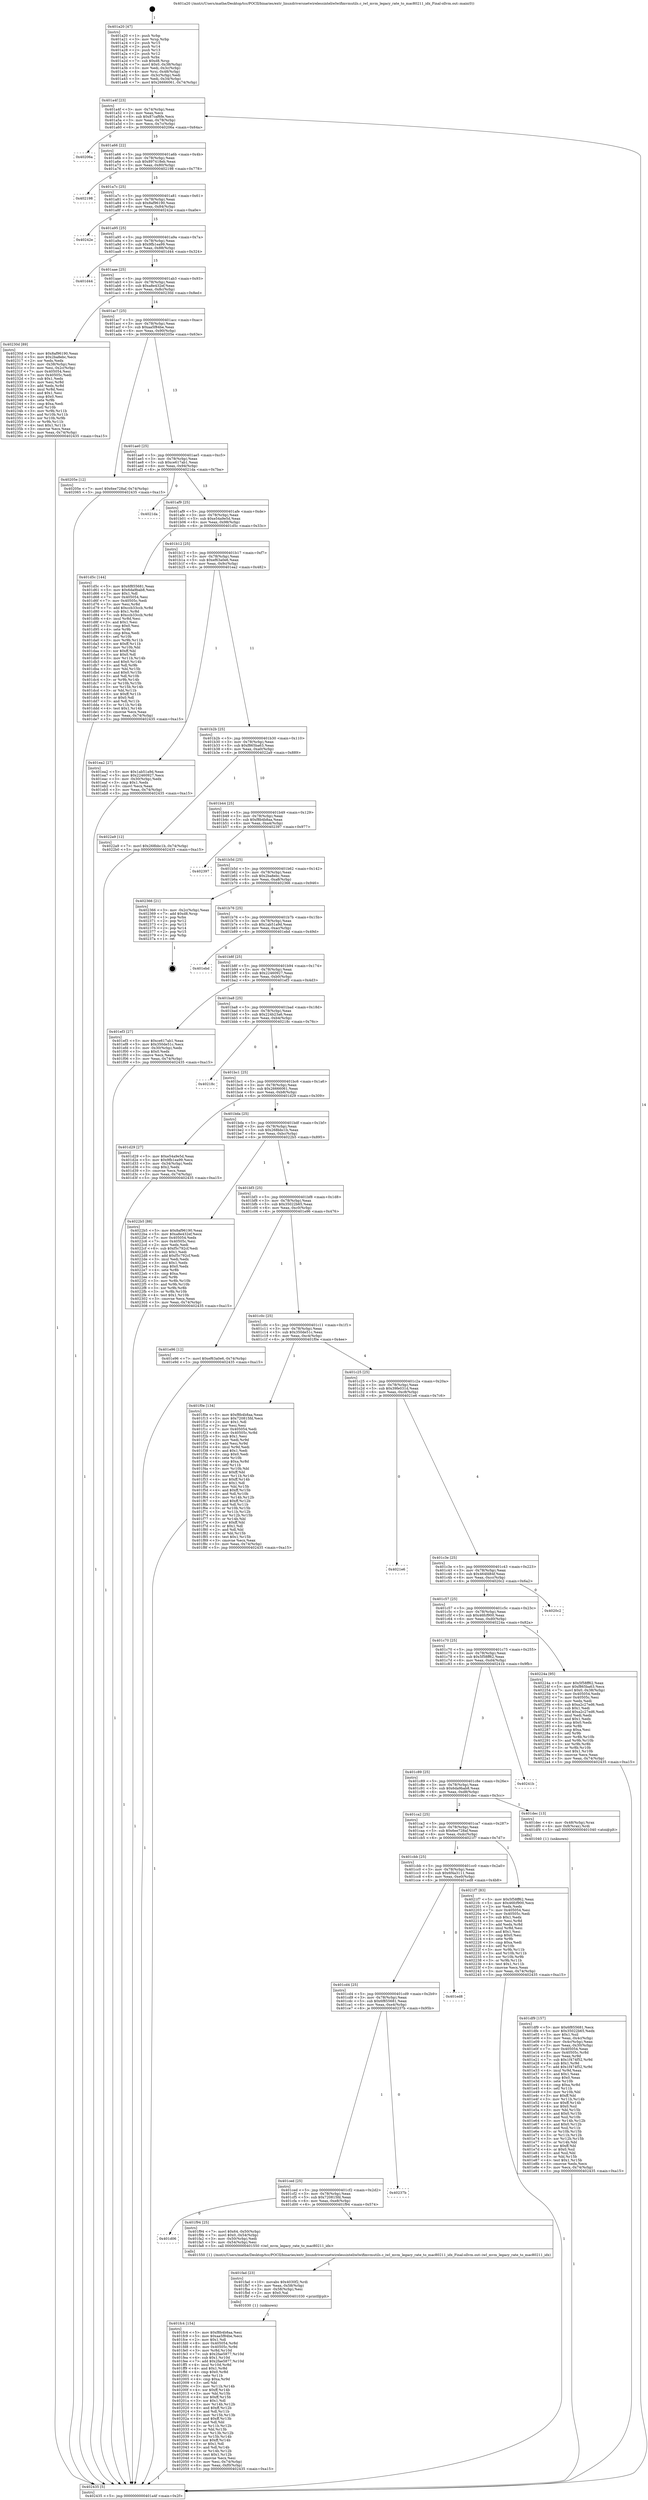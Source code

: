 digraph "0x401a20" {
  label = "0x401a20 (/mnt/c/Users/mathe/Desktop/tcc/POCII/binaries/extr_linuxdriversnetwirelessinteliwlwifimvmutils.c_iwl_mvm_legacy_rate_to_mac80211_idx_Final-ollvm.out::main(0))"
  labelloc = "t"
  node[shape=record]

  Entry [label="",width=0.3,height=0.3,shape=circle,fillcolor=black,style=filled]
  "0x401a4f" [label="{
     0x401a4f [23]\l
     | [instrs]\l
     &nbsp;&nbsp;0x401a4f \<+3\>: mov -0x74(%rbp),%eax\l
     &nbsp;&nbsp;0x401a52 \<+2\>: mov %eax,%ecx\l
     &nbsp;&nbsp;0x401a54 \<+6\>: sub $0x87caf6fe,%ecx\l
     &nbsp;&nbsp;0x401a5a \<+3\>: mov %eax,-0x78(%rbp)\l
     &nbsp;&nbsp;0x401a5d \<+3\>: mov %ecx,-0x7c(%rbp)\l
     &nbsp;&nbsp;0x401a60 \<+6\>: je 000000000040206a \<main+0x64a\>\l
  }"]
  "0x40206a" [label="{
     0x40206a\l
  }", style=dashed]
  "0x401a66" [label="{
     0x401a66 [22]\l
     | [instrs]\l
     &nbsp;&nbsp;0x401a66 \<+5\>: jmp 0000000000401a6b \<main+0x4b\>\l
     &nbsp;&nbsp;0x401a6b \<+3\>: mov -0x78(%rbp),%eax\l
     &nbsp;&nbsp;0x401a6e \<+5\>: sub $0x897418eb,%eax\l
     &nbsp;&nbsp;0x401a73 \<+3\>: mov %eax,-0x80(%rbp)\l
     &nbsp;&nbsp;0x401a76 \<+6\>: je 0000000000402198 \<main+0x778\>\l
  }"]
  Exit [label="",width=0.3,height=0.3,shape=circle,fillcolor=black,style=filled,peripheries=2]
  "0x402198" [label="{
     0x402198\l
  }", style=dashed]
  "0x401a7c" [label="{
     0x401a7c [25]\l
     | [instrs]\l
     &nbsp;&nbsp;0x401a7c \<+5\>: jmp 0000000000401a81 \<main+0x61\>\l
     &nbsp;&nbsp;0x401a81 \<+3\>: mov -0x78(%rbp),%eax\l
     &nbsp;&nbsp;0x401a84 \<+5\>: sub $0x8af96190,%eax\l
     &nbsp;&nbsp;0x401a89 \<+6\>: mov %eax,-0x84(%rbp)\l
     &nbsp;&nbsp;0x401a8f \<+6\>: je 000000000040242e \<main+0xa0e\>\l
  }"]
  "0x401fc4" [label="{
     0x401fc4 [154]\l
     | [instrs]\l
     &nbsp;&nbsp;0x401fc4 \<+5\>: mov $0xf8b4b8aa,%esi\l
     &nbsp;&nbsp;0x401fc9 \<+5\>: mov $0xaa5f84be,%ecx\l
     &nbsp;&nbsp;0x401fce \<+2\>: mov $0x1,%dl\l
     &nbsp;&nbsp;0x401fd0 \<+8\>: mov 0x405054,%r8d\l
     &nbsp;&nbsp;0x401fd8 \<+8\>: mov 0x40505c,%r9d\l
     &nbsp;&nbsp;0x401fe0 \<+3\>: mov %r8d,%r10d\l
     &nbsp;&nbsp;0x401fe3 \<+7\>: sub $0x2fae5877,%r10d\l
     &nbsp;&nbsp;0x401fea \<+4\>: sub $0x1,%r10d\l
     &nbsp;&nbsp;0x401fee \<+7\>: add $0x2fae5877,%r10d\l
     &nbsp;&nbsp;0x401ff5 \<+4\>: imul %r10d,%r8d\l
     &nbsp;&nbsp;0x401ff9 \<+4\>: and $0x1,%r8d\l
     &nbsp;&nbsp;0x401ffd \<+4\>: cmp $0x0,%r8d\l
     &nbsp;&nbsp;0x402001 \<+4\>: sete %r11b\l
     &nbsp;&nbsp;0x402005 \<+4\>: cmp $0xa,%r9d\l
     &nbsp;&nbsp;0x402009 \<+3\>: setl %bl\l
     &nbsp;&nbsp;0x40200c \<+3\>: mov %r11b,%r14b\l
     &nbsp;&nbsp;0x40200f \<+4\>: xor $0xff,%r14b\l
     &nbsp;&nbsp;0x402013 \<+3\>: mov %bl,%r15b\l
     &nbsp;&nbsp;0x402016 \<+4\>: xor $0xff,%r15b\l
     &nbsp;&nbsp;0x40201a \<+3\>: xor $0x1,%dl\l
     &nbsp;&nbsp;0x40201d \<+3\>: mov %r14b,%r12b\l
     &nbsp;&nbsp;0x402020 \<+4\>: and $0xff,%r12b\l
     &nbsp;&nbsp;0x402024 \<+3\>: and %dl,%r11b\l
     &nbsp;&nbsp;0x402027 \<+3\>: mov %r15b,%r13b\l
     &nbsp;&nbsp;0x40202a \<+4\>: and $0xff,%r13b\l
     &nbsp;&nbsp;0x40202e \<+2\>: and %dl,%bl\l
     &nbsp;&nbsp;0x402030 \<+3\>: or %r11b,%r12b\l
     &nbsp;&nbsp;0x402033 \<+3\>: or %bl,%r13b\l
     &nbsp;&nbsp;0x402036 \<+3\>: xor %r13b,%r12b\l
     &nbsp;&nbsp;0x402039 \<+3\>: or %r15b,%r14b\l
     &nbsp;&nbsp;0x40203c \<+4\>: xor $0xff,%r14b\l
     &nbsp;&nbsp;0x402040 \<+3\>: or $0x1,%dl\l
     &nbsp;&nbsp;0x402043 \<+3\>: and %dl,%r14b\l
     &nbsp;&nbsp;0x402046 \<+3\>: or %r14b,%r12b\l
     &nbsp;&nbsp;0x402049 \<+4\>: test $0x1,%r12b\l
     &nbsp;&nbsp;0x40204d \<+3\>: cmovne %ecx,%esi\l
     &nbsp;&nbsp;0x402050 \<+3\>: mov %esi,-0x74(%rbp)\l
     &nbsp;&nbsp;0x402053 \<+6\>: mov %eax,-0xf0(%rbp)\l
     &nbsp;&nbsp;0x402059 \<+5\>: jmp 0000000000402435 \<main+0xa15\>\l
  }"]
  "0x40242e" [label="{
     0x40242e\l
  }", style=dashed]
  "0x401a95" [label="{
     0x401a95 [25]\l
     | [instrs]\l
     &nbsp;&nbsp;0x401a95 \<+5\>: jmp 0000000000401a9a \<main+0x7a\>\l
     &nbsp;&nbsp;0x401a9a \<+3\>: mov -0x78(%rbp),%eax\l
     &nbsp;&nbsp;0x401a9d \<+5\>: sub $0x9fb1ea99,%eax\l
     &nbsp;&nbsp;0x401aa2 \<+6\>: mov %eax,-0x88(%rbp)\l
     &nbsp;&nbsp;0x401aa8 \<+6\>: je 0000000000401d44 \<main+0x324\>\l
  }"]
  "0x401fad" [label="{
     0x401fad [23]\l
     | [instrs]\l
     &nbsp;&nbsp;0x401fad \<+10\>: movabs $0x4030f2,%rdi\l
     &nbsp;&nbsp;0x401fb7 \<+3\>: mov %eax,-0x58(%rbp)\l
     &nbsp;&nbsp;0x401fba \<+3\>: mov -0x58(%rbp),%esi\l
     &nbsp;&nbsp;0x401fbd \<+2\>: mov $0x0,%al\l
     &nbsp;&nbsp;0x401fbf \<+5\>: call 0000000000401030 \<printf@plt\>\l
     | [calls]\l
     &nbsp;&nbsp;0x401030 \{1\} (unknown)\l
  }"]
  "0x401d44" [label="{
     0x401d44\l
  }", style=dashed]
  "0x401aae" [label="{
     0x401aae [25]\l
     | [instrs]\l
     &nbsp;&nbsp;0x401aae \<+5\>: jmp 0000000000401ab3 \<main+0x93\>\l
     &nbsp;&nbsp;0x401ab3 \<+3\>: mov -0x78(%rbp),%eax\l
     &nbsp;&nbsp;0x401ab6 \<+5\>: sub $0xa8e432ef,%eax\l
     &nbsp;&nbsp;0x401abb \<+6\>: mov %eax,-0x8c(%rbp)\l
     &nbsp;&nbsp;0x401ac1 \<+6\>: je 000000000040230d \<main+0x8ed\>\l
  }"]
  "0x401d06" [label="{
     0x401d06\l
  }", style=dashed]
  "0x40230d" [label="{
     0x40230d [89]\l
     | [instrs]\l
     &nbsp;&nbsp;0x40230d \<+5\>: mov $0x8af96190,%eax\l
     &nbsp;&nbsp;0x402312 \<+5\>: mov $0x2ba8ebc,%ecx\l
     &nbsp;&nbsp;0x402317 \<+2\>: xor %edx,%edx\l
     &nbsp;&nbsp;0x402319 \<+3\>: mov -0x38(%rbp),%esi\l
     &nbsp;&nbsp;0x40231c \<+3\>: mov %esi,-0x2c(%rbp)\l
     &nbsp;&nbsp;0x40231f \<+7\>: mov 0x405054,%esi\l
     &nbsp;&nbsp;0x402326 \<+7\>: mov 0x40505c,%edi\l
     &nbsp;&nbsp;0x40232d \<+3\>: sub $0x1,%edx\l
     &nbsp;&nbsp;0x402330 \<+3\>: mov %esi,%r8d\l
     &nbsp;&nbsp;0x402333 \<+3\>: add %edx,%r8d\l
     &nbsp;&nbsp;0x402336 \<+4\>: imul %r8d,%esi\l
     &nbsp;&nbsp;0x40233a \<+3\>: and $0x1,%esi\l
     &nbsp;&nbsp;0x40233d \<+3\>: cmp $0x0,%esi\l
     &nbsp;&nbsp;0x402340 \<+4\>: sete %r9b\l
     &nbsp;&nbsp;0x402344 \<+3\>: cmp $0xa,%edi\l
     &nbsp;&nbsp;0x402347 \<+4\>: setl %r10b\l
     &nbsp;&nbsp;0x40234b \<+3\>: mov %r9b,%r11b\l
     &nbsp;&nbsp;0x40234e \<+3\>: and %r10b,%r11b\l
     &nbsp;&nbsp;0x402351 \<+3\>: xor %r10b,%r9b\l
     &nbsp;&nbsp;0x402354 \<+3\>: or %r9b,%r11b\l
     &nbsp;&nbsp;0x402357 \<+4\>: test $0x1,%r11b\l
     &nbsp;&nbsp;0x40235b \<+3\>: cmovne %ecx,%eax\l
     &nbsp;&nbsp;0x40235e \<+3\>: mov %eax,-0x74(%rbp)\l
     &nbsp;&nbsp;0x402361 \<+5\>: jmp 0000000000402435 \<main+0xa15\>\l
  }"]
  "0x401ac7" [label="{
     0x401ac7 [25]\l
     | [instrs]\l
     &nbsp;&nbsp;0x401ac7 \<+5\>: jmp 0000000000401acc \<main+0xac\>\l
     &nbsp;&nbsp;0x401acc \<+3\>: mov -0x78(%rbp),%eax\l
     &nbsp;&nbsp;0x401acf \<+5\>: sub $0xaa5f84be,%eax\l
     &nbsp;&nbsp;0x401ad4 \<+6\>: mov %eax,-0x90(%rbp)\l
     &nbsp;&nbsp;0x401ada \<+6\>: je 000000000040205e \<main+0x63e\>\l
  }"]
  "0x401f94" [label="{
     0x401f94 [25]\l
     | [instrs]\l
     &nbsp;&nbsp;0x401f94 \<+7\>: movl $0x64,-0x50(%rbp)\l
     &nbsp;&nbsp;0x401f9b \<+7\>: movl $0x0,-0x54(%rbp)\l
     &nbsp;&nbsp;0x401fa2 \<+3\>: mov -0x50(%rbp),%edi\l
     &nbsp;&nbsp;0x401fa5 \<+3\>: mov -0x54(%rbp),%esi\l
     &nbsp;&nbsp;0x401fa8 \<+5\>: call 0000000000401550 \<iwl_mvm_legacy_rate_to_mac80211_idx\>\l
     | [calls]\l
     &nbsp;&nbsp;0x401550 \{1\} (/mnt/c/Users/mathe/Desktop/tcc/POCII/binaries/extr_linuxdriversnetwirelessinteliwlwifimvmutils.c_iwl_mvm_legacy_rate_to_mac80211_idx_Final-ollvm.out::iwl_mvm_legacy_rate_to_mac80211_idx)\l
  }"]
  "0x40205e" [label="{
     0x40205e [12]\l
     | [instrs]\l
     &nbsp;&nbsp;0x40205e \<+7\>: movl $0x6ee728af,-0x74(%rbp)\l
     &nbsp;&nbsp;0x402065 \<+5\>: jmp 0000000000402435 \<main+0xa15\>\l
  }"]
  "0x401ae0" [label="{
     0x401ae0 [25]\l
     | [instrs]\l
     &nbsp;&nbsp;0x401ae0 \<+5\>: jmp 0000000000401ae5 \<main+0xc5\>\l
     &nbsp;&nbsp;0x401ae5 \<+3\>: mov -0x78(%rbp),%eax\l
     &nbsp;&nbsp;0x401ae8 \<+5\>: sub $0xce617ab1,%eax\l
     &nbsp;&nbsp;0x401aed \<+6\>: mov %eax,-0x94(%rbp)\l
     &nbsp;&nbsp;0x401af3 \<+6\>: je 00000000004021da \<main+0x7ba\>\l
  }"]
  "0x401ced" [label="{
     0x401ced [25]\l
     | [instrs]\l
     &nbsp;&nbsp;0x401ced \<+5\>: jmp 0000000000401cf2 \<main+0x2d2\>\l
     &nbsp;&nbsp;0x401cf2 \<+3\>: mov -0x78(%rbp),%eax\l
     &nbsp;&nbsp;0x401cf5 \<+5\>: sub $0x720815fd,%eax\l
     &nbsp;&nbsp;0x401cfa \<+6\>: mov %eax,-0xe8(%rbp)\l
     &nbsp;&nbsp;0x401d00 \<+6\>: je 0000000000401f94 \<main+0x574\>\l
  }"]
  "0x4021da" [label="{
     0x4021da\l
  }", style=dashed]
  "0x401af9" [label="{
     0x401af9 [25]\l
     | [instrs]\l
     &nbsp;&nbsp;0x401af9 \<+5\>: jmp 0000000000401afe \<main+0xde\>\l
     &nbsp;&nbsp;0x401afe \<+3\>: mov -0x78(%rbp),%eax\l
     &nbsp;&nbsp;0x401b01 \<+5\>: sub $0xe54a9e5d,%eax\l
     &nbsp;&nbsp;0x401b06 \<+6\>: mov %eax,-0x98(%rbp)\l
     &nbsp;&nbsp;0x401b0c \<+6\>: je 0000000000401d5c \<main+0x33c\>\l
  }"]
  "0x40237b" [label="{
     0x40237b\l
  }", style=dashed]
  "0x401d5c" [label="{
     0x401d5c [144]\l
     | [instrs]\l
     &nbsp;&nbsp;0x401d5c \<+5\>: mov $0x6f855681,%eax\l
     &nbsp;&nbsp;0x401d61 \<+5\>: mov $0x6da9bab8,%ecx\l
     &nbsp;&nbsp;0x401d66 \<+2\>: mov $0x1,%dl\l
     &nbsp;&nbsp;0x401d68 \<+7\>: mov 0x405054,%esi\l
     &nbsp;&nbsp;0x401d6f \<+7\>: mov 0x40505c,%edi\l
     &nbsp;&nbsp;0x401d76 \<+3\>: mov %esi,%r8d\l
     &nbsp;&nbsp;0x401d79 \<+7\>: add $0xccb33ccb,%r8d\l
     &nbsp;&nbsp;0x401d80 \<+4\>: sub $0x1,%r8d\l
     &nbsp;&nbsp;0x401d84 \<+7\>: sub $0xccb33ccb,%r8d\l
     &nbsp;&nbsp;0x401d8b \<+4\>: imul %r8d,%esi\l
     &nbsp;&nbsp;0x401d8f \<+3\>: and $0x1,%esi\l
     &nbsp;&nbsp;0x401d92 \<+3\>: cmp $0x0,%esi\l
     &nbsp;&nbsp;0x401d95 \<+4\>: sete %r9b\l
     &nbsp;&nbsp;0x401d99 \<+3\>: cmp $0xa,%edi\l
     &nbsp;&nbsp;0x401d9c \<+4\>: setl %r10b\l
     &nbsp;&nbsp;0x401da0 \<+3\>: mov %r9b,%r11b\l
     &nbsp;&nbsp;0x401da3 \<+4\>: xor $0xff,%r11b\l
     &nbsp;&nbsp;0x401da7 \<+3\>: mov %r10b,%bl\l
     &nbsp;&nbsp;0x401daa \<+3\>: xor $0xff,%bl\l
     &nbsp;&nbsp;0x401dad \<+3\>: xor $0x0,%dl\l
     &nbsp;&nbsp;0x401db0 \<+3\>: mov %r11b,%r14b\l
     &nbsp;&nbsp;0x401db3 \<+4\>: and $0x0,%r14b\l
     &nbsp;&nbsp;0x401db7 \<+3\>: and %dl,%r9b\l
     &nbsp;&nbsp;0x401dba \<+3\>: mov %bl,%r15b\l
     &nbsp;&nbsp;0x401dbd \<+4\>: and $0x0,%r15b\l
     &nbsp;&nbsp;0x401dc1 \<+3\>: and %dl,%r10b\l
     &nbsp;&nbsp;0x401dc4 \<+3\>: or %r9b,%r14b\l
     &nbsp;&nbsp;0x401dc7 \<+3\>: or %r10b,%r15b\l
     &nbsp;&nbsp;0x401dca \<+3\>: xor %r15b,%r14b\l
     &nbsp;&nbsp;0x401dcd \<+3\>: or %bl,%r11b\l
     &nbsp;&nbsp;0x401dd0 \<+4\>: xor $0xff,%r11b\l
     &nbsp;&nbsp;0x401dd4 \<+3\>: or $0x0,%dl\l
     &nbsp;&nbsp;0x401dd7 \<+3\>: and %dl,%r11b\l
     &nbsp;&nbsp;0x401dda \<+3\>: or %r11b,%r14b\l
     &nbsp;&nbsp;0x401ddd \<+4\>: test $0x1,%r14b\l
     &nbsp;&nbsp;0x401de1 \<+3\>: cmovne %ecx,%eax\l
     &nbsp;&nbsp;0x401de4 \<+3\>: mov %eax,-0x74(%rbp)\l
     &nbsp;&nbsp;0x401de7 \<+5\>: jmp 0000000000402435 \<main+0xa15\>\l
  }"]
  "0x401b12" [label="{
     0x401b12 [25]\l
     | [instrs]\l
     &nbsp;&nbsp;0x401b12 \<+5\>: jmp 0000000000401b17 \<main+0xf7\>\l
     &nbsp;&nbsp;0x401b17 \<+3\>: mov -0x78(%rbp),%eax\l
     &nbsp;&nbsp;0x401b1a \<+5\>: sub $0xef63a0e6,%eax\l
     &nbsp;&nbsp;0x401b1f \<+6\>: mov %eax,-0x9c(%rbp)\l
     &nbsp;&nbsp;0x401b25 \<+6\>: je 0000000000401ea2 \<main+0x482\>\l
  }"]
  "0x401cd4" [label="{
     0x401cd4 [25]\l
     | [instrs]\l
     &nbsp;&nbsp;0x401cd4 \<+5\>: jmp 0000000000401cd9 \<main+0x2b9\>\l
     &nbsp;&nbsp;0x401cd9 \<+3\>: mov -0x78(%rbp),%eax\l
     &nbsp;&nbsp;0x401cdc \<+5\>: sub $0x6f855681,%eax\l
     &nbsp;&nbsp;0x401ce1 \<+6\>: mov %eax,-0xe4(%rbp)\l
     &nbsp;&nbsp;0x401ce7 \<+6\>: je 000000000040237b \<main+0x95b\>\l
  }"]
  "0x401ea2" [label="{
     0x401ea2 [27]\l
     | [instrs]\l
     &nbsp;&nbsp;0x401ea2 \<+5\>: mov $0x1ab51a9d,%eax\l
     &nbsp;&nbsp;0x401ea7 \<+5\>: mov $0x22460927,%ecx\l
     &nbsp;&nbsp;0x401eac \<+3\>: mov -0x30(%rbp),%edx\l
     &nbsp;&nbsp;0x401eaf \<+3\>: cmp $0x1,%edx\l
     &nbsp;&nbsp;0x401eb2 \<+3\>: cmovl %ecx,%eax\l
     &nbsp;&nbsp;0x401eb5 \<+3\>: mov %eax,-0x74(%rbp)\l
     &nbsp;&nbsp;0x401eb8 \<+5\>: jmp 0000000000402435 \<main+0xa15\>\l
  }"]
  "0x401b2b" [label="{
     0x401b2b [25]\l
     | [instrs]\l
     &nbsp;&nbsp;0x401b2b \<+5\>: jmp 0000000000401b30 \<main+0x110\>\l
     &nbsp;&nbsp;0x401b30 \<+3\>: mov -0x78(%rbp),%eax\l
     &nbsp;&nbsp;0x401b33 \<+5\>: sub $0xf865ba63,%eax\l
     &nbsp;&nbsp;0x401b38 \<+6\>: mov %eax,-0xa0(%rbp)\l
     &nbsp;&nbsp;0x401b3e \<+6\>: je 00000000004022a9 \<main+0x889\>\l
  }"]
  "0x401ed8" [label="{
     0x401ed8\l
  }", style=dashed]
  "0x4022a9" [label="{
     0x4022a9 [12]\l
     | [instrs]\l
     &nbsp;&nbsp;0x4022a9 \<+7\>: movl $0x268bbc1b,-0x74(%rbp)\l
     &nbsp;&nbsp;0x4022b0 \<+5\>: jmp 0000000000402435 \<main+0xa15\>\l
  }"]
  "0x401b44" [label="{
     0x401b44 [25]\l
     | [instrs]\l
     &nbsp;&nbsp;0x401b44 \<+5\>: jmp 0000000000401b49 \<main+0x129\>\l
     &nbsp;&nbsp;0x401b49 \<+3\>: mov -0x78(%rbp),%eax\l
     &nbsp;&nbsp;0x401b4c \<+5\>: sub $0xf8b4b8aa,%eax\l
     &nbsp;&nbsp;0x401b51 \<+6\>: mov %eax,-0xa4(%rbp)\l
     &nbsp;&nbsp;0x401b57 \<+6\>: je 0000000000402397 \<main+0x977\>\l
  }"]
  "0x401cbb" [label="{
     0x401cbb [25]\l
     | [instrs]\l
     &nbsp;&nbsp;0x401cbb \<+5\>: jmp 0000000000401cc0 \<main+0x2a0\>\l
     &nbsp;&nbsp;0x401cc0 \<+3\>: mov -0x78(%rbp),%eax\l
     &nbsp;&nbsp;0x401cc3 \<+5\>: sub $0x6f4a3111,%eax\l
     &nbsp;&nbsp;0x401cc8 \<+6\>: mov %eax,-0xe0(%rbp)\l
     &nbsp;&nbsp;0x401cce \<+6\>: je 0000000000401ed8 \<main+0x4b8\>\l
  }"]
  "0x402397" [label="{
     0x402397\l
  }", style=dashed]
  "0x401b5d" [label="{
     0x401b5d [25]\l
     | [instrs]\l
     &nbsp;&nbsp;0x401b5d \<+5\>: jmp 0000000000401b62 \<main+0x142\>\l
     &nbsp;&nbsp;0x401b62 \<+3\>: mov -0x78(%rbp),%eax\l
     &nbsp;&nbsp;0x401b65 \<+5\>: sub $0x2ba8ebc,%eax\l
     &nbsp;&nbsp;0x401b6a \<+6\>: mov %eax,-0xa8(%rbp)\l
     &nbsp;&nbsp;0x401b70 \<+6\>: je 0000000000402366 \<main+0x946\>\l
  }"]
  "0x4021f7" [label="{
     0x4021f7 [83]\l
     | [instrs]\l
     &nbsp;&nbsp;0x4021f7 \<+5\>: mov $0x5f58ff62,%eax\l
     &nbsp;&nbsp;0x4021fc \<+5\>: mov $0x46fcf900,%ecx\l
     &nbsp;&nbsp;0x402201 \<+2\>: xor %edx,%edx\l
     &nbsp;&nbsp;0x402203 \<+7\>: mov 0x405054,%esi\l
     &nbsp;&nbsp;0x40220a \<+7\>: mov 0x40505c,%edi\l
     &nbsp;&nbsp;0x402211 \<+3\>: sub $0x1,%edx\l
     &nbsp;&nbsp;0x402214 \<+3\>: mov %esi,%r8d\l
     &nbsp;&nbsp;0x402217 \<+3\>: add %edx,%r8d\l
     &nbsp;&nbsp;0x40221a \<+4\>: imul %r8d,%esi\l
     &nbsp;&nbsp;0x40221e \<+3\>: and $0x1,%esi\l
     &nbsp;&nbsp;0x402221 \<+3\>: cmp $0x0,%esi\l
     &nbsp;&nbsp;0x402224 \<+4\>: sete %r9b\l
     &nbsp;&nbsp;0x402228 \<+3\>: cmp $0xa,%edi\l
     &nbsp;&nbsp;0x40222b \<+4\>: setl %r10b\l
     &nbsp;&nbsp;0x40222f \<+3\>: mov %r9b,%r11b\l
     &nbsp;&nbsp;0x402232 \<+3\>: and %r10b,%r11b\l
     &nbsp;&nbsp;0x402235 \<+3\>: xor %r10b,%r9b\l
     &nbsp;&nbsp;0x402238 \<+3\>: or %r9b,%r11b\l
     &nbsp;&nbsp;0x40223b \<+4\>: test $0x1,%r11b\l
     &nbsp;&nbsp;0x40223f \<+3\>: cmovne %ecx,%eax\l
     &nbsp;&nbsp;0x402242 \<+3\>: mov %eax,-0x74(%rbp)\l
     &nbsp;&nbsp;0x402245 \<+5\>: jmp 0000000000402435 \<main+0xa15\>\l
  }"]
  "0x402366" [label="{
     0x402366 [21]\l
     | [instrs]\l
     &nbsp;&nbsp;0x402366 \<+3\>: mov -0x2c(%rbp),%eax\l
     &nbsp;&nbsp;0x402369 \<+7\>: add $0xd8,%rsp\l
     &nbsp;&nbsp;0x402370 \<+1\>: pop %rbx\l
     &nbsp;&nbsp;0x402371 \<+2\>: pop %r12\l
     &nbsp;&nbsp;0x402373 \<+2\>: pop %r13\l
     &nbsp;&nbsp;0x402375 \<+2\>: pop %r14\l
     &nbsp;&nbsp;0x402377 \<+2\>: pop %r15\l
     &nbsp;&nbsp;0x402379 \<+1\>: pop %rbp\l
     &nbsp;&nbsp;0x40237a \<+1\>: ret\l
  }"]
  "0x401b76" [label="{
     0x401b76 [25]\l
     | [instrs]\l
     &nbsp;&nbsp;0x401b76 \<+5\>: jmp 0000000000401b7b \<main+0x15b\>\l
     &nbsp;&nbsp;0x401b7b \<+3\>: mov -0x78(%rbp),%eax\l
     &nbsp;&nbsp;0x401b7e \<+5\>: sub $0x1ab51a9d,%eax\l
     &nbsp;&nbsp;0x401b83 \<+6\>: mov %eax,-0xac(%rbp)\l
     &nbsp;&nbsp;0x401b89 \<+6\>: je 0000000000401ebd \<main+0x49d\>\l
  }"]
  "0x401df9" [label="{
     0x401df9 [157]\l
     | [instrs]\l
     &nbsp;&nbsp;0x401df9 \<+5\>: mov $0x6f855681,%ecx\l
     &nbsp;&nbsp;0x401dfe \<+5\>: mov $0x35022b65,%edx\l
     &nbsp;&nbsp;0x401e03 \<+3\>: mov $0x1,%sil\l
     &nbsp;&nbsp;0x401e06 \<+3\>: mov %eax,-0x4c(%rbp)\l
     &nbsp;&nbsp;0x401e09 \<+3\>: mov -0x4c(%rbp),%eax\l
     &nbsp;&nbsp;0x401e0c \<+3\>: mov %eax,-0x30(%rbp)\l
     &nbsp;&nbsp;0x401e0f \<+7\>: mov 0x405054,%eax\l
     &nbsp;&nbsp;0x401e16 \<+8\>: mov 0x40505c,%r8d\l
     &nbsp;&nbsp;0x401e1e \<+3\>: mov %eax,%r9d\l
     &nbsp;&nbsp;0x401e21 \<+7\>: sub $0x1f474f52,%r9d\l
     &nbsp;&nbsp;0x401e28 \<+4\>: sub $0x1,%r9d\l
     &nbsp;&nbsp;0x401e2c \<+7\>: add $0x1f474f52,%r9d\l
     &nbsp;&nbsp;0x401e33 \<+4\>: imul %r9d,%eax\l
     &nbsp;&nbsp;0x401e37 \<+3\>: and $0x1,%eax\l
     &nbsp;&nbsp;0x401e3a \<+3\>: cmp $0x0,%eax\l
     &nbsp;&nbsp;0x401e3d \<+4\>: sete %r10b\l
     &nbsp;&nbsp;0x401e41 \<+4\>: cmp $0xa,%r8d\l
     &nbsp;&nbsp;0x401e45 \<+4\>: setl %r11b\l
     &nbsp;&nbsp;0x401e49 \<+3\>: mov %r10b,%bl\l
     &nbsp;&nbsp;0x401e4c \<+3\>: xor $0xff,%bl\l
     &nbsp;&nbsp;0x401e4f \<+3\>: mov %r11b,%r14b\l
     &nbsp;&nbsp;0x401e52 \<+4\>: xor $0xff,%r14b\l
     &nbsp;&nbsp;0x401e56 \<+4\>: xor $0x0,%sil\l
     &nbsp;&nbsp;0x401e5a \<+3\>: mov %bl,%r15b\l
     &nbsp;&nbsp;0x401e5d \<+4\>: and $0x0,%r15b\l
     &nbsp;&nbsp;0x401e61 \<+3\>: and %sil,%r10b\l
     &nbsp;&nbsp;0x401e64 \<+3\>: mov %r14b,%r12b\l
     &nbsp;&nbsp;0x401e67 \<+4\>: and $0x0,%r12b\l
     &nbsp;&nbsp;0x401e6b \<+3\>: and %sil,%r11b\l
     &nbsp;&nbsp;0x401e6e \<+3\>: or %r10b,%r15b\l
     &nbsp;&nbsp;0x401e71 \<+3\>: or %r11b,%r12b\l
     &nbsp;&nbsp;0x401e74 \<+3\>: xor %r12b,%r15b\l
     &nbsp;&nbsp;0x401e77 \<+3\>: or %r14b,%bl\l
     &nbsp;&nbsp;0x401e7a \<+3\>: xor $0xff,%bl\l
     &nbsp;&nbsp;0x401e7d \<+4\>: or $0x0,%sil\l
     &nbsp;&nbsp;0x401e81 \<+3\>: and %sil,%bl\l
     &nbsp;&nbsp;0x401e84 \<+3\>: or %bl,%r15b\l
     &nbsp;&nbsp;0x401e87 \<+4\>: test $0x1,%r15b\l
     &nbsp;&nbsp;0x401e8b \<+3\>: cmovne %edx,%ecx\l
     &nbsp;&nbsp;0x401e8e \<+3\>: mov %ecx,-0x74(%rbp)\l
     &nbsp;&nbsp;0x401e91 \<+5\>: jmp 0000000000402435 \<main+0xa15\>\l
  }"]
  "0x401ebd" [label="{
     0x401ebd\l
  }", style=dashed]
  "0x401b8f" [label="{
     0x401b8f [25]\l
     | [instrs]\l
     &nbsp;&nbsp;0x401b8f \<+5\>: jmp 0000000000401b94 \<main+0x174\>\l
     &nbsp;&nbsp;0x401b94 \<+3\>: mov -0x78(%rbp),%eax\l
     &nbsp;&nbsp;0x401b97 \<+5\>: sub $0x22460927,%eax\l
     &nbsp;&nbsp;0x401b9c \<+6\>: mov %eax,-0xb0(%rbp)\l
     &nbsp;&nbsp;0x401ba2 \<+6\>: je 0000000000401ef3 \<main+0x4d3\>\l
  }"]
  "0x401ca2" [label="{
     0x401ca2 [25]\l
     | [instrs]\l
     &nbsp;&nbsp;0x401ca2 \<+5\>: jmp 0000000000401ca7 \<main+0x287\>\l
     &nbsp;&nbsp;0x401ca7 \<+3\>: mov -0x78(%rbp),%eax\l
     &nbsp;&nbsp;0x401caa \<+5\>: sub $0x6ee728af,%eax\l
     &nbsp;&nbsp;0x401caf \<+6\>: mov %eax,-0xdc(%rbp)\l
     &nbsp;&nbsp;0x401cb5 \<+6\>: je 00000000004021f7 \<main+0x7d7\>\l
  }"]
  "0x401ef3" [label="{
     0x401ef3 [27]\l
     | [instrs]\l
     &nbsp;&nbsp;0x401ef3 \<+5\>: mov $0xce617ab1,%eax\l
     &nbsp;&nbsp;0x401ef8 \<+5\>: mov $0x350de51c,%ecx\l
     &nbsp;&nbsp;0x401efd \<+3\>: mov -0x30(%rbp),%edx\l
     &nbsp;&nbsp;0x401f00 \<+3\>: cmp $0x0,%edx\l
     &nbsp;&nbsp;0x401f03 \<+3\>: cmove %ecx,%eax\l
     &nbsp;&nbsp;0x401f06 \<+3\>: mov %eax,-0x74(%rbp)\l
     &nbsp;&nbsp;0x401f09 \<+5\>: jmp 0000000000402435 \<main+0xa15\>\l
  }"]
  "0x401ba8" [label="{
     0x401ba8 [25]\l
     | [instrs]\l
     &nbsp;&nbsp;0x401ba8 \<+5\>: jmp 0000000000401bad \<main+0x18d\>\l
     &nbsp;&nbsp;0x401bad \<+3\>: mov -0x78(%rbp),%eax\l
     &nbsp;&nbsp;0x401bb0 \<+5\>: sub $0x224b23a6,%eax\l
     &nbsp;&nbsp;0x401bb5 \<+6\>: mov %eax,-0xb4(%rbp)\l
     &nbsp;&nbsp;0x401bbb \<+6\>: je 000000000040218c \<main+0x76c\>\l
  }"]
  "0x401dec" [label="{
     0x401dec [13]\l
     | [instrs]\l
     &nbsp;&nbsp;0x401dec \<+4\>: mov -0x48(%rbp),%rax\l
     &nbsp;&nbsp;0x401df0 \<+4\>: mov 0x8(%rax),%rdi\l
     &nbsp;&nbsp;0x401df4 \<+5\>: call 0000000000401040 \<atoi@plt\>\l
     | [calls]\l
     &nbsp;&nbsp;0x401040 \{1\} (unknown)\l
  }"]
  "0x40218c" [label="{
     0x40218c\l
  }", style=dashed]
  "0x401bc1" [label="{
     0x401bc1 [25]\l
     | [instrs]\l
     &nbsp;&nbsp;0x401bc1 \<+5\>: jmp 0000000000401bc6 \<main+0x1a6\>\l
     &nbsp;&nbsp;0x401bc6 \<+3\>: mov -0x78(%rbp),%eax\l
     &nbsp;&nbsp;0x401bc9 \<+5\>: sub $0x26666061,%eax\l
     &nbsp;&nbsp;0x401bce \<+6\>: mov %eax,-0xb8(%rbp)\l
     &nbsp;&nbsp;0x401bd4 \<+6\>: je 0000000000401d29 \<main+0x309\>\l
  }"]
  "0x401c89" [label="{
     0x401c89 [25]\l
     | [instrs]\l
     &nbsp;&nbsp;0x401c89 \<+5\>: jmp 0000000000401c8e \<main+0x26e\>\l
     &nbsp;&nbsp;0x401c8e \<+3\>: mov -0x78(%rbp),%eax\l
     &nbsp;&nbsp;0x401c91 \<+5\>: sub $0x6da9bab8,%eax\l
     &nbsp;&nbsp;0x401c96 \<+6\>: mov %eax,-0xd8(%rbp)\l
     &nbsp;&nbsp;0x401c9c \<+6\>: je 0000000000401dec \<main+0x3cc\>\l
  }"]
  "0x401d29" [label="{
     0x401d29 [27]\l
     | [instrs]\l
     &nbsp;&nbsp;0x401d29 \<+5\>: mov $0xe54a9e5d,%eax\l
     &nbsp;&nbsp;0x401d2e \<+5\>: mov $0x9fb1ea99,%ecx\l
     &nbsp;&nbsp;0x401d33 \<+3\>: mov -0x34(%rbp),%edx\l
     &nbsp;&nbsp;0x401d36 \<+3\>: cmp $0x2,%edx\l
     &nbsp;&nbsp;0x401d39 \<+3\>: cmovne %ecx,%eax\l
     &nbsp;&nbsp;0x401d3c \<+3\>: mov %eax,-0x74(%rbp)\l
     &nbsp;&nbsp;0x401d3f \<+5\>: jmp 0000000000402435 \<main+0xa15\>\l
  }"]
  "0x401bda" [label="{
     0x401bda [25]\l
     | [instrs]\l
     &nbsp;&nbsp;0x401bda \<+5\>: jmp 0000000000401bdf \<main+0x1bf\>\l
     &nbsp;&nbsp;0x401bdf \<+3\>: mov -0x78(%rbp),%eax\l
     &nbsp;&nbsp;0x401be2 \<+5\>: sub $0x268bbc1b,%eax\l
     &nbsp;&nbsp;0x401be7 \<+6\>: mov %eax,-0xbc(%rbp)\l
     &nbsp;&nbsp;0x401bed \<+6\>: je 00000000004022b5 \<main+0x895\>\l
  }"]
  "0x402435" [label="{
     0x402435 [5]\l
     | [instrs]\l
     &nbsp;&nbsp;0x402435 \<+5\>: jmp 0000000000401a4f \<main+0x2f\>\l
  }"]
  "0x401a20" [label="{
     0x401a20 [47]\l
     | [instrs]\l
     &nbsp;&nbsp;0x401a20 \<+1\>: push %rbp\l
     &nbsp;&nbsp;0x401a21 \<+3\>: mov %rsp,%rbp\l
     &nbsp;&nbsp;0x401a24 \<+2\>: push %r15\l
     &nbsp;&nbsp;0x401a26 \<+2\>: push %r14\l
     &nbsp;&nbsp;0x401a28 \<+2\>: push %r13\l
     &nbsp;&nbsp;0x401a2a \<+2\>: push %r12\l
     &nbsp;&nbsp;0x401a2c \<+1\>: push %rbx\l
     &nbsp;&nbsp;0x401a2d \<+7\>: sub $0xd8,%rsp\l
     &nbsp;&nbsp;0x401a34 \<+7\>: movl $0x0,-0x38(%rbp)\l
     &nbsp;&nbsp;0x401a3b \<+3\>: mov %edi,-0x3c(%rbp)\l
     &nbsp;&nbsp;0x401a3e \<+4\>: mov %rsi,-0x48(%rbp)\l
     &nbsp;&nbsp;0x401a42 \<+3\>: mov -0x3c(%rbp),%edi\l
     &nbsp;&nbsp;0x401a45 \<+3\>: mov %edi,-0x34(%rbp)\l
     &nbsp;&nbsp;0x401a48 \<+7\>: movl $0x26666061,-0x74(%rbp)\l
  }"]
  "0x40241b" [label="{
     0x40241b\l
  }", style=dashed]
  "0x4022b5" [label="{
     0x4022b5 [88]\l
     | [instrs]\l
     &nbsp;&nbsp;0x4022b5 \<+5\>: mov $0x8af96190,%eax\l
     &nbsp;&nbsp;0x4022ba \<+5\>: mov $0xa8e432ef,%ecx\l
     &nbsp;&nbsp;0x4022bf \<+7\>: mov 0x405054,%edx\l
     &nbsp;&nbsp;0x4022c6 \<+7\>: mov 0x40505c,%esi\l
     &nbsp;&nbsp;0x4022cd \<+2\>: mov %edx,%edi\l
     &nbsp;&nbsp;0x4022cf \<+6\>: sub $0xf5c792cf,%edi\l
     &nbsp;&nbsp;0x4022d5 \<+3\>: sub $0x1,%edi\l
     &nbsp;&nbsp;0x4022d8 \<+6\>: add $0xf5c792cf,%edi\l
     &nbsp;&nbsp;0x4022de \<+3\>: imul %edi,%edx\l
     &nbsp;&nbsp;0x4022e1 \<+3\>: and $0x1,%edx\l
     &nbsp;&nbsp;0x4022e4 \<+3\>: cmp $0x0,%edx\l
     &nbsp;&nbsp;0x4022e7 \<+4\>: sete %r8b\l
     &nbsp;&nbsp;0x4022eb \<+3\>: cmp $0xa,%esi\l
     &nbsp;&nbsp;0x4022ee \<+4\>: setl %r9b\l
     &nbsp;&nbsp;0x4022f2 \<+3\>: mov %r8b,%r10b\l
     &nbsp;&nbsp;0x4022f5 \<+3\>: and %r9b,%r10b\l
     &nbsp;&nbsp;0x4022f8 \<+3\>: xor %r9b,%r8b\l
     &nbsp;&nbsp;0x4022fb \<+3\>: or %r8b,%r10b\l
     &nbsp;&nbsp;0x4022fe \<+4\>: test $0x1,%r10b\l
     &nbsp;&nbsp;0x402302 \<+3\>: cmovne %ecx,%eax\l
     &nbsp;&nbsp;0x402305 \<+3\>: mov %eax,-0x74(%rbp)\l
     &nbsp;&nbsp;0x402308 \<+5\>: jmp 0000000000402435 \<main+0xa15\>\l
  }"]
  "0x401bf3" [label="{
     0x401bf3 [25]\l
     | [instrs]\l
     &nbsp;&nbsp;0x401bf3 \<+5\>: jmp 0000000000401bf8 \<main+0x1d8\>\l
     &nbsp;&nbsp;0x401bf8 \<+3\>: mov -0x78(%rbp),%eax\l
     &nbsp;&nbsp;0x401bfb \<+5\>: sub $0x35022b65,%eax\l
     &nbsp;&nbsp;0x401c00 \<+6\>: mov %eax,-0xc0(%rbp)\l
     &nbsp;&nbsp;0x401c06 \<+6\>: je 0000000000401e96 \<main+0x476\>\l
  }"]
  "0x401c70" [label="{
     0x401c70 [25]\l
     | [instrs]\l
     &nbsp;&nbsp;0x401c70 \<+5\>: jmp 0000000000401c75 \<main+0x255\>\l
     &nbsp;&nbsp;0x401c75 \<+3\>: mov -0x78(%rbp),%eax\l
     &nbsp;&nbsp;0x401c78 \<+5\>: sub $0x5f58ff62,%eax\l
     &nbsp;&nbsp;0x401c7d \<+6\>: mov %eax,-0xd4(%rbp)\l
     &nbsp;&nbsp;0x401c83 \<+6\>: je 000000000040241b \<main+0x9fb\>\l
  }"]
  "0x401e96" [label="{
     0x401e96 [12]\l
     | [instrs]\l
     &nbsp;&nbsp;0x401e96 \<+7\>: movl $0xef63a0e6,-0x74(%rbp)\l
     &nbsp;&nbsp;0x401e9d \<+5\>: jmp 0000000000402435 \<main+0xa15\>\l
  }"]
  "0x401c0c" [label="{
     0x401c0c [25]\l
     | [instrs]\l
     &nbsp;&nbsp;0x401c0c \<+5\>: jmp 0000000000401c11 \<main+0x1f1\>\l
     &nbsp;&nbsp;0x401c11 \<+3\>: mov -0x78(%rbp),%eax\l
     &nbsp;&nbsp;0x401c14 \<+5\>: sub $0x350de51c,%eax\l
     &nbsp;&nbsp;0x401c19 \<+6\>: mov %eax,-0xc4(%rbp)\l
     &nbsp;&nbsp;0x401c1f \<+6\>: je 0000000000401f0e \<main+0x4ee\>\l
  }"]
  "0x40224a" [label="{
     0x40224a [95]\l
     | [instrs]\l
     &nbsp;&nbsp;0x40224a \<+5\>: mov $0x5f58ff62,%eax\l
     &nbsp;&nbsp;0x40224f \<+5\>: mov $0xf865ba63,%ecx\l
     &nbsp;&nbsp;0x402254 \<+7\>: movl $0x0,-0x38(%rbp)\l
     &nbsp;&nbsp;0x40225b \<+7\>: mov 0x405054,%edx\l
     &nbsp;&nbsp;0x402262 \<+7\>: mov 0x40505c,%esi\l
     &nbsp;&nbsp;0x402269 \<+2\>: mov %edx,%edi\l
     &nbsp;&nbsp;0x40226b \<+6\>: sub $0xa2c27ed6,%edi\l
     &nbsp;&nbsp;0x402271 \<+3\>: sub $0x1,%edi\l
     &nbsp;&nbsp;0x402274 \<+6\>: add $0xa2c27ed6,%edi\l
     &nbsp;&nbsp;0x40227a \<+3\>: imul %edi,%edx\l
     &nbsp;&nbsp;0x40227d \<+3\>: and $0x1,%edx\l
     &nbsp;&nbsp;0x402280 \<+3\>: cmp $0x0,%edx\l
     &nbsp;&nbsp;0x402283 \<+4\>: sete %r8b\l
     &nbsp;&nbsp;0x402287 \<+3\>: cmp $0xa,%esi\l
     &nbsp;&nbsp;0x40228a \<+4\>: setl %r9b\l
     &nbsp;&nbsp;0x40228e \<+3\>: mov %r8b,%r10b\l
     &nbsp;&nbsp;0x402291 \<+3\>: and %r9b,%r10b\l
     &nbsp;&nbsp;0x402294 \<+3\>: xor %r9b,%r8b\l
     &nbsp;&nbsp;0x402297 \<+3\>: or %r8b,%r10b\l
     &nbsp;&nbsp;0x40229a \<+4\>: test $0x1,%r10b\l
     &nbsp;&nbsp;0x40229e \<+3\>: cmovne %ecx,%eax\l
     &nbsp;&nbsp;0x4022a1 \<+3\>: mov %eax,-0x74(%rbp)\l
     &nbsp;&nbsp;0x4022a4 \<+5\>: jmp 0000000000402435 \<main+0xa15\>\l
  }"]
  "0x401f0e" [label="{
     0x401f0e [134]\l
     | [instrs]\l
     &nbsp;&nbsp;0x401f0e \<+5\>: mov $0xf8b4b8aa,%eax\l
     &nbsp;&nbsp;0x401f13 \<+5\>: mov $0x720815fd,%ecx\l
     &nbsp;&nbsp;0x401f18 \<+2\>: mov $0x1,%dl\l
     &nbsp;&nbsp;0x401f1a \<+2\>: xor %esi,%esi\l
     &nbsp;&nbsp;0x401f1c \<+7\>: mov 0x405054,%edi\l
     &nbsp;&nbsp;0x401f23 \<+8\>: mov 0x40505c,%r8d\l
     &nbsp;&nbsp;0x401f2b \<+3\>: sub $0x1,%esi\l
     &nbsp;&nbsp;0x401f2e \<+3\>: mov %edi,%r9d\l
     &nbsp;&nbsp;0x401f31 \<+3\>: add %esi,%r9d\l
     &nbsp;&nbsp;0x401f34 \<+4\>: imul %r9d,%edi\l
     &nbsp;&nbsp;0x401f38 \<+3\>: and $0x1,%edi\l
     &nbsp;&nbsp;0x401f3b \<+3\>: cmp $0x0,%edi\l
     &nbsp;&nbsp;0x401f3e \<+4\>: sete %r10b\l
     &nbsp;&nbsp;0x401f42 \<+4\>: cmp $0xa,%r8d\l
     &nbsp;&nbsp;0x401f46 \<+4\>: setl %r11b\l
     &nbsp;&nbsp;0x401f4a \<+3\>: mov %r10b,%bl\l
     &nbsp;&nbsp;0x401f4d \<+3\>: xor $0xff,%bl\l
     &nbsp;&nbsp;0x401f50 \<+3\>: mov %r11b,%r14b\l
     &nbsp;&nbsp;0x401f53 \<+4\>: xor $0xff,%r14b\l
     &nbsp;&nbsp;0x401f57 \<+3\>: xor $0x1,%dl\l
     &nbsp;&nbsp;0x401f5a \<+3\>: mov %bl,%r15b\l
     &nbsp;&nbsp;0x401f5d \<+4\>: and $0xff,%r15b\l
     &nbsp;&nbsp;0x401f61 \<+3\>: and %dl,%r10b\l
     &nbsp;&nbsp;0x401f64 \<+3\>: mov %r14b,%r12b\l
     &nbsp;&nbsp;0x401f67 \<+4\>: and $0xff,%r12b\l
     &nbsp;&nbsp;0x401f6b \<+3\>: and %dl,%r11b\l
     &nbsp;&nbsp;0x401f6e \<+3\>: or %r10b,%r15b\l
     &nbsp;&nbsp;0x401f71 \<+3\>: or %r11b,%r12b\l
     &nbsp;&nbsp;0x401f74 \<+3\>: xor %r12b,%r15b\l
     &nbsp;&nbsp;0x401f77 \<+3\>: or %r14b,%bl\l
     &nbsp;&nbsp;0x401f7a \<+3\>: xor $0xff,%bl\l
     &nbsp;&nbsp;0x401f7d \<+3\>: or $0x1,%dl\l
     &nbsp;&nbsp;0x401f80 \<+2\>: and %dl,%bl\l
     &nbsp;&nbsp;0x401f82 \<+3\>: or %bl,%r15b\l
     &nbsp;&nbsp;0x401f85 \<+4\>: test $0x1,%r15b\l
     &nbsp;&nbsp;0x401f89 \<+3\>: cmovne %ecx,%eax\l
     &nbsp;&nbsp;0x401f8c \<+3\>: mov %eax,-0x74(%rbp)\l
     &nbsp;&nbsp;0x401f8f \<+5\>: jmp 0000000000402435 \<main+0xa15\>\l
  }"]
  "0x401c25" [label="{
     0x401c25 [25]\l
     | [instrs]\l
     &nbsp;&nbsp;0x401c25 \<+5\>: jmp 0000000000401c2a \<main+0x20a\>\l
     &nbsp;&nbsp;0x401c2a \<+3\>: mov -0x78(%rbp),%eax\l
     &nbsp;&nbsp;0x401c2d \<+5\>: sub $0x39fe031d,%eax\l
     &nbsp;&nbsp;0x401c32 \<+6\>: mov %eax,-0xc8(%rbp)\l
     &nbsp;&nbsp;0x401c38 \<+6\>: je 00000000004021e6 \<main+0x7c6\>\l
  }"]
  "0x401c57" [label="{
     0x401c57 [25]\l
     | [instrs]\l
     &nbsp;&nbsp;0x401c57 \<+5\>: jmp 0000000000401c5c \<main+0x23c\>\l
     &nbsp;&nbsp;0x401c5c \<+3\>: mov -0x78(%rbp),%eax\l
     &nbsp;&nbsp;0x401c5f \<+5\>: sub $0x46fcf900,%eax\l
     &nbsp;&nbsp;0x401c64 \<+6\>: mov %eax,-0xd0(%rbp)\l
     &nbsp;&nbsp;0x401c6a \<+6\>: je 000000000040224a \<main+0x82a\>\l
  }"]
  "0x4021e6" [label="{
     0x4021e6\l
  }", style=dashed]
  "0x401c3e" [label="{
     0x401c3e [25]\l
     | [instrs]\l
     &nbsp;&nbsp;0x401c3e \<+5\>: jmp 0000000000401c43 \<main+0x223\>\l
     &nbsp;&nbsp;0x401c43 \<+3\>: mov -0x78(%rbp),%eax\l
     &nbsp;&nbsp;0x401c46 \<+5\>: sub $0x464fd84f,%eax\l
     &nbsp;&nbsp;0x401c4b \<+6\>: mov %eax,-0xcc(%rbp)\l
     &nbsp;&nbsp;0x401c51 \<+6\>: je 00000000004020c2 \<main+0x6a2\>\l
  }"]
  "0x4020c2" [label="{
     0x4020c2\l
  }", style=dashed]
  Entry -> "0x401a20" [label=" 1"]
  "0x401a4f" -> "0x40206a" [label=" 0"]
  "0x401a4f" -> "0x401a66" [label=" 15"]
  "0x402366" -> Exit [label=" 1"]
  "0x401a66" -> "0x402198" [label=" 0"]
  "0x401a66" -> "0x401a7c" [label=" 15"]
  "0x40230d" -> "0x402435" [label=" 1"]
  "0x401a7c" -> "0x40242e" [label=" 0"]
  "0x401a7c" -> "0x401a95" [label=" 15"]
  "0x4022b5" -> "0x402435" [label=" 1"]
  "0x401a95" -> "0x401d44" [label=" 0"]
  "0x401a95" -> "0x401aae" [label=" 15"]
  "0x4022a9" -> "0x402435" [label=" 1"]
  "0x401aae" -> "0x40230d" [label=" 1"]
  "0x401aae" -> "0x401ac7" [label=" 14"]
  "0x40224a" -> "0x402435" [label=" 1"]
  "0x401ac7" -> "0x40205e" [label=" 1"]
  "0x401ac7" -> "0x401ae0" [label=" 13"]
  "0x4021f7" -> "0x402435" [label=" 1"]
  "0x401ae0" -> "0x4021da" [label=" 0"]
  "0x401ae0" -> "0x401af9" [label=" 13"]
  "0x401fc4" -> "0x402435" [label=" 1"]
  "0x401af9" -> "0x401d5c" [label=" 1"]
  "0x401af9" -> "0x401b12" [label=" 12"]
  "0x401fad" -> "0x401fc4" [label=" 1"]
  "0x401b12" -> "0x401ea2" [label=" 1"]
  "0x401b12" -> "0x401b2b" [label=" 11"]
  "0x401ced" -> "0x401d06" [label=" 0"]
  "0x401b2b" -> "0x4022a9" [label=" 1"]
  "0x401b2b" -> "0x401b44" [label=" 10"]
  "0x401ced" -> "0x401f94" [label=" 1"]
  "0x401b44" -> "0x402397" [label=" 0"]
  "0x401b44" -> "0x401b5d" [label=" 10"]
  "0x401cd4" -> "0x401ced" [label=" 1"]
  "0x401b5d" -> "0x402366" [label=" 1"]
  "0x401b5d" -> "0x401b76" [label=" 9"]
  "0x401cd4" -> "0x40237b" [label=" 0"]
  "0x401b76" -> "0x401ebd" [label=" 0"]
  "0x401b76" -> "0x401b8f" [label=" 9"]
  "0x401cbb" -> "0x401cd4" [label=" 1"]
  "0x401b8f" -> "0x401ef3" [label=" 1"]
  "0x401b8f" -> "0x401ba8" [label=" 8"]
  "0x401cbb" -> "0x401ed8" [label=" 0"]
  "0x401ba8" -> "0x40218c" [label=" 0"]
  "0x401ba8" -> "0x401bc1" [label=" 8"]
  "0x40205e" -> "0x402435" [label=" 1"]
  "0x401bc1" -> "0x401d29" [label=" 1"]
  "0x401bc1" -> "0x401bda" [label=" 7"]
  "0x401d29" -> "0x402435" [label=" 1"]
  "0x401a20" -> "0x401a4f" [label=" 1"]
  "0x402435" -> "0x401a4f" [label=" 14"]
  "0x401d5c" -> "0x402435" [label=" 1"]
  "0x401ca2" -> "0x4021f7" [label=" 1"]
  "0x401bda" -> "0x4022b5" [label=" 1"]
  "0x401bda" -> "0x401bf3" [label=" 6"]
  "0x401f94" -> "0x401fad" [label=" 1"]
  "0x401bf3" -> "0x401e96" [label=" 1"]
  "0x401bf3" -> "0x401c0c" [label=" 5"]
  "0x401ef3" -> "0x402435" [label=" 1"]
  "0x401c0c" -> "0x401f0e" [label=" 1"]
  "0x401c0c" -> "0x401c25" [label=" 4"]
  "0x401ea2" -> "0x402435" [label=" 1"]
  "0x401c25" -> "0x4021e6" [label=" 0"]
  "0x401c25" -> "0x401c3e" [label=" 4"]
  "0x401df9" -> "0x402435" [label=" 1"]
  "0x401c3e" -> "0x4020c2" [label=" 0"]
  "0x401c3e" -> "0x401c57" [label=" 4"]
  "0x401e96" -> "0x402435" [label=" 1"]
  "0x401c57" -> "0x40224a" [label=" 1"]
  "0x401c57" -> "0x401c70" [label=" 3"]
  "0x401f0e" -> "0x402435" [label=" 1"]
  "0x401c70" -> "0x40241b" [label=" 0"]
  "0x401c70" -> "0x401c89" [label=" 3"]
  "0x401ca2" -> "0x401cbb" [label=" 1"]
  "0x401c89" -> "0x401dec" [label=" 1"]
  "0x401c89" -> "0x401ca2" [label=" 2"]
  "0x401dec" -> "0x401df9" [label=" 1"]
}
